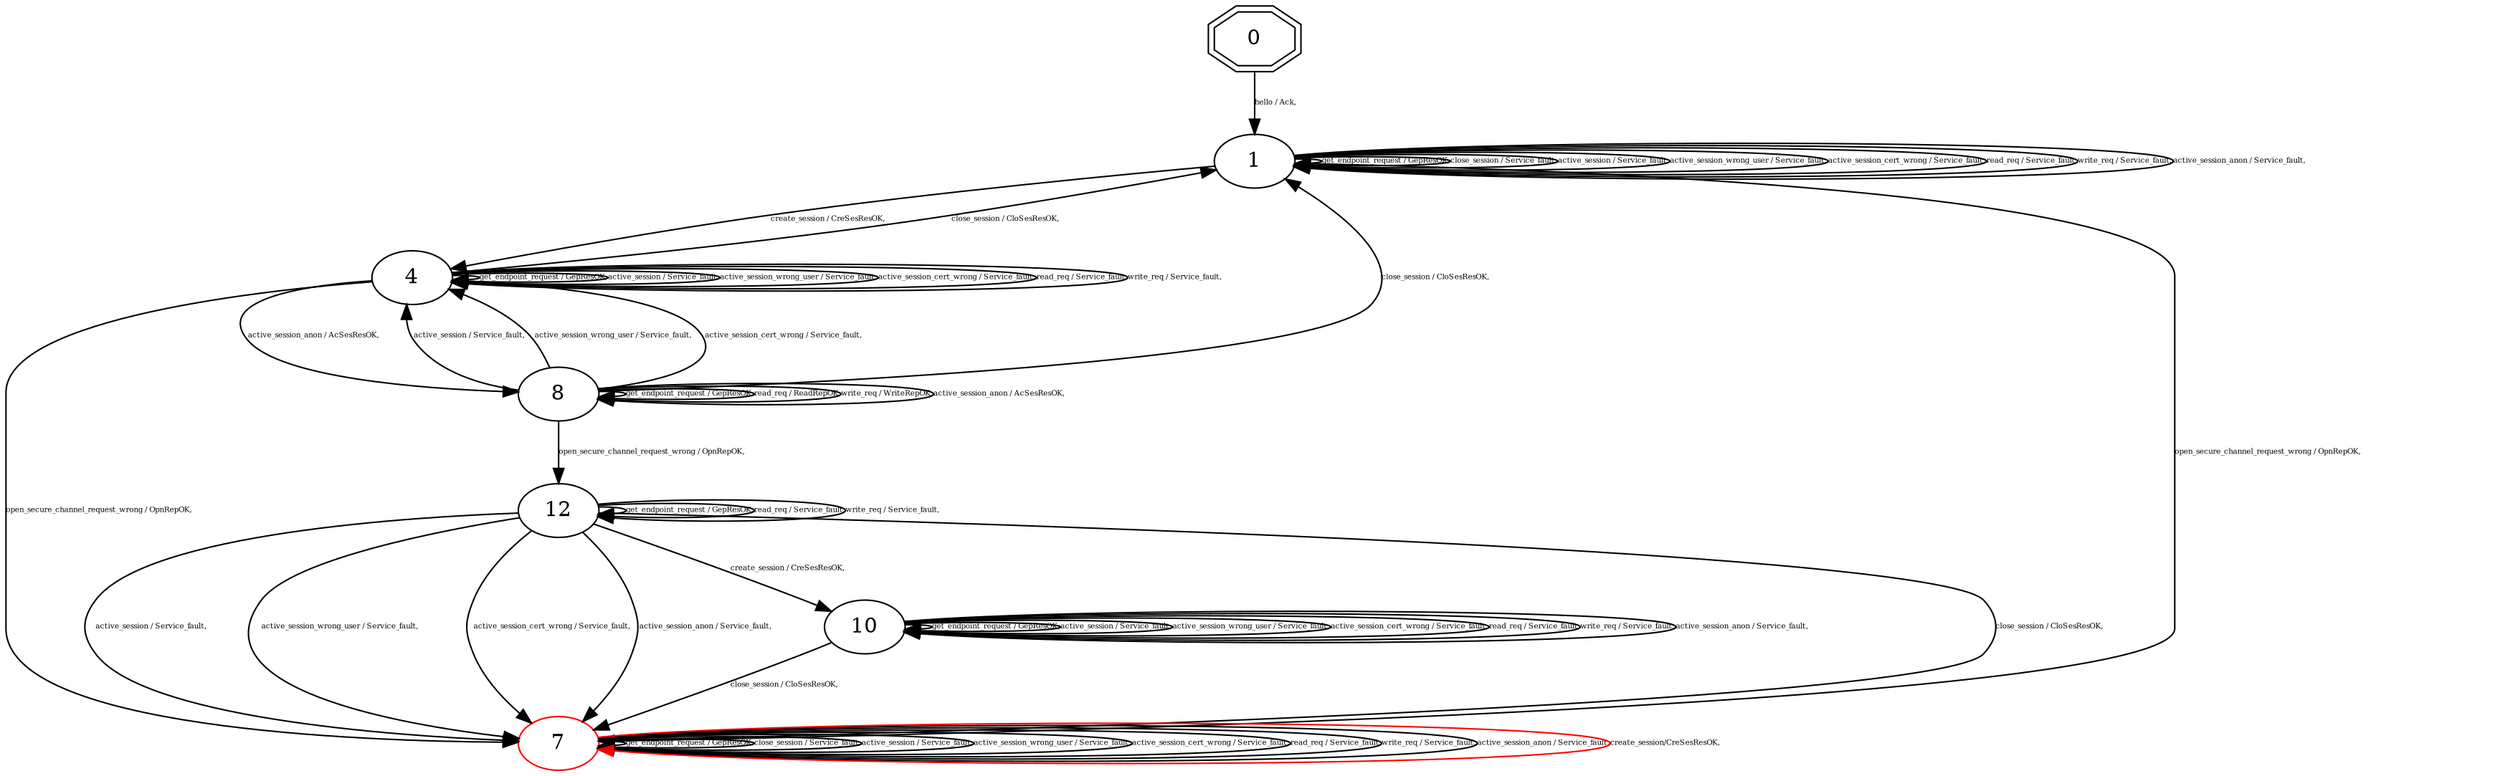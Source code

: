 digraph "Automata" { 
	 "1_1_false" [shape=ellipse,style=filled,fillcolor=white,URL="1",label="1"];
	 "4_1_false" [shape=ellipse,style=filled,fillcolor=white,URL="4",label="4"];
	 "12_1_false" [shape=ellipse,style=filled,fillcolor=white,URL="12",label="12"];
	 "10_1_false" [shape=ellipse,style=filled,fillcolor=white,URL="10",label="10"];
	 "8_1_false" [shape=ellipse,style=filled,fillcolor=white,URL="8",label="8"];
	 "0_1_false" [shape=doubleoctagon,style=filled,fillcolor=white,URL="0",label="0"];
	 "7_1_false" [shape=ellipse,style=filled,fillcolor=white,URL="7",label="7",color=red];
	 "4_1_false"->"4_1_false" [fontsize=5,label="get_endpoint_request / GepResOK,"];
	 "4_1_false"->"4_1_false" [fontsize=5,label="active_session / Service_fault,"];
	 "4_1_false"->"4_1_false" [fontsize=5,label="active_session_wrong_user / Service_fault,"];
	 "4_1_false"->"4_1_false" [fontsize=5,label="active_session_cert_wrong / Service_fault,"];
	 "4_1_false"->"4_1_false" [fontsize=5,label="read_req / Service_fault,"];
	 "4_1_false"->"4_1_false" [fontsize=5,label="write_req / Service_fault,"];
	 "4_1_false"->"8_1_false" [fontsize=5,label="active_session_anon / AcSesResOK,"];
	 "4_1_false"->"1_1_false" [fontsize=5,label="close_session / CloSesResOK,"];
	 "4_1_false"->"7_1_false" [fontsize=5,label="open_secure_channel_request_wrong / OpnRepOK,"];
	 "7_1_false"->"7_1_false" [fontsize=5,label="get_endpoint_request / GepResOK,"];
	 "7_1_false"->"7_1_false" [fontsize=5,label="close_session / Service_fault,"];
	 "7_1_false"->"7_1_false" [fontsize=5,label="active_session / Service_fault,"];
	 "7_1_false"->"7_1_false" [fontsize=5,label="active_session_wrong_user / Service_fault,"];
	 "7_1_false"->"7_1_false" [fontsize=5,label="active_session_cert_wrong / Service_fault,"];
	 "7_1_false"->"7_1_false" [fontsize=5,label="read_req / Service_fault,"];
	 "7_1_false"->"7_1_false" [fontsize=5,label="write_req / Service_fault,"];
	 "7_1_false"->"7_1_false" [fontsize=5,label="active_session_anon / Service_fault,"];
	 "10_1_false"->"7_1_false" [fontsize=5,label="close_session / CloSesResOK,"];
	 "10_1_false"->"10_1_false" [fontsize=5,label="get_endpoint_request / GepResOK,"];
	 "10_1_false"->"10_1_false" [fontsize=5,label="active_session / Service_fault,"];
	 "10_1_false"->"10_1_false" [fontsize=5,label="active_session_wrong_user / Service_fault,"];
	 "10_1_false"->"10_1_false" [fontsize=5,label="active_session_cert_wrong / Service_fault,"];
	 "10_1_false"->"10_1_false" [fontsize=5,label="read_req / Service_fault,"];
	 "10_1_false"->"10_1_false" [fontsize=5,label="write_req / Service_fault,"];
	 "10_1_false"->"10_1_false" [fontsize=5,label="active_session_anon / Service_fault,"];
	 "12_1_false"->"7_1_false" [fontsize=5,label="close_session / CloSesResOK,"];
	 "12_1_false"->"7_1_false" [fontsize=5,label="active_session / Service_fault,"];
	 "12_1_false"->"7_1_false" [fontsize=5,label="active_session_wrong_user / Service_fault,"];
	 "12_1_false"->"7_1_false" [fontsize=5,label="active_session_cert_wrong / Service_fault,"];
	 "12_1_false"->"7_1_false" [fontsize=5,label="active_session_anon / Service_fault,"];
	 "12_1_false"->"10_1_false" [fontsize=5,label="create_session / CreSesResOK,"];
	 "12_1_false"->"12_1_false" [fontsize=5,label="get_endpoint_request / GepResOK,"];
	 "12_1_false"->"12_1_false" [fontsize=5,label="read_req / Service_fault,"];
	 "12_1_false"->"12_1_false" [fontsize=5,label="write_req / Service_fault,"];
	 "1_1_false"->"1_1_false" [fontsize=5,label="get_endpoint_request / GepResOK,"];
	 "1_1_false"->"1_1_false" [fontsize=5,label="close_session / Service_fault,"];
	 "1_1_false"->"1_1_false" [fontsize=5,label="active_session / Service_fault,"];
	 "1_1_false"->"1_1_false" [fontsize=5,label="active_session_wrong_user / Service_fault,"];
	 "1_1_false"->"1_1_false" [fontsize=5,label="active_session_cert_wrong / Service_fault,"];
	 "1_1_false"->"1_1_false" [fontsize=5,label="read_req / Service_fault,"];
	 "1_1_false"->"1_1_false" [fontsize=5,label="write_req / Service_fault,"];
	 "1_1_false"->"1_1_false" [fontsize=5,label="active_session_anon / Service_fault,"];
	 "1_1_false"->"4_1_false" [fontsize=5,label="create_session / CreSesResOK,"];
	 "1_1_false"->"7_1_false" [fontsize=5,label="open_secure_channel_request_wrong / OpnRepOK,"];
	 "8_1_false"->"4_1_false" [fontsize=5,label="active_session / Service_fault,"];
	 "8_1_false"->"4_1_false" [fontsize=5,label="active_session_wrong_user / Service_fault,"];
	 "8_1_false"->"4_1_false" [fontsize=5,label="active_session_cert_wrong / Service_fault,"];
	 "8_1_false"->"1_1_false" [fontsize=5,label="close_session / CloSesResOK,"];
	 "8_1_false"->"12_1_false" [fontsize=5,label="open_secure_channel_request_wrong / OpnRepOK,"];
	 "8_1_false"->"8_1_false" [fontsize=5,label="get_endpoint_request / GepResOK,"];
	 "8_1_false"->"8_1_false" [fontsize=5,label="read_req / ReadRepOK,"];
	 "8_1_false"->"8_1_false" [fontsize=5,label="write_req / WriteRepOK,"];
	 "8_1_false"->"8_1_false" [fontsize=5,label="active_session_anon / AcSesResOK,"];
	 "0_1_false"->"1_1_false" [fontsize=5,label="hello / Ack,"];
	"7_1_false"->"7_1_false"[color=red,label="create_session/CreSesResOK,",fontsize=5];}
